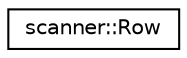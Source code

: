 digraph "Graphical Class Hierarchy"
{
  edge [fontname="Helvetica",fontsize="10",labelfontname="Helvetica",labelfontsize="10"];
  node [fontname="Helvetica",fontsize="10",shape=record];
  rankdir="LR";
  Node1 [label="scanner::Row",height=0.2,width=0.4,color="black", fillcolor="white", style="filled",URL="$structscanner_1_1Row.html"];
}
